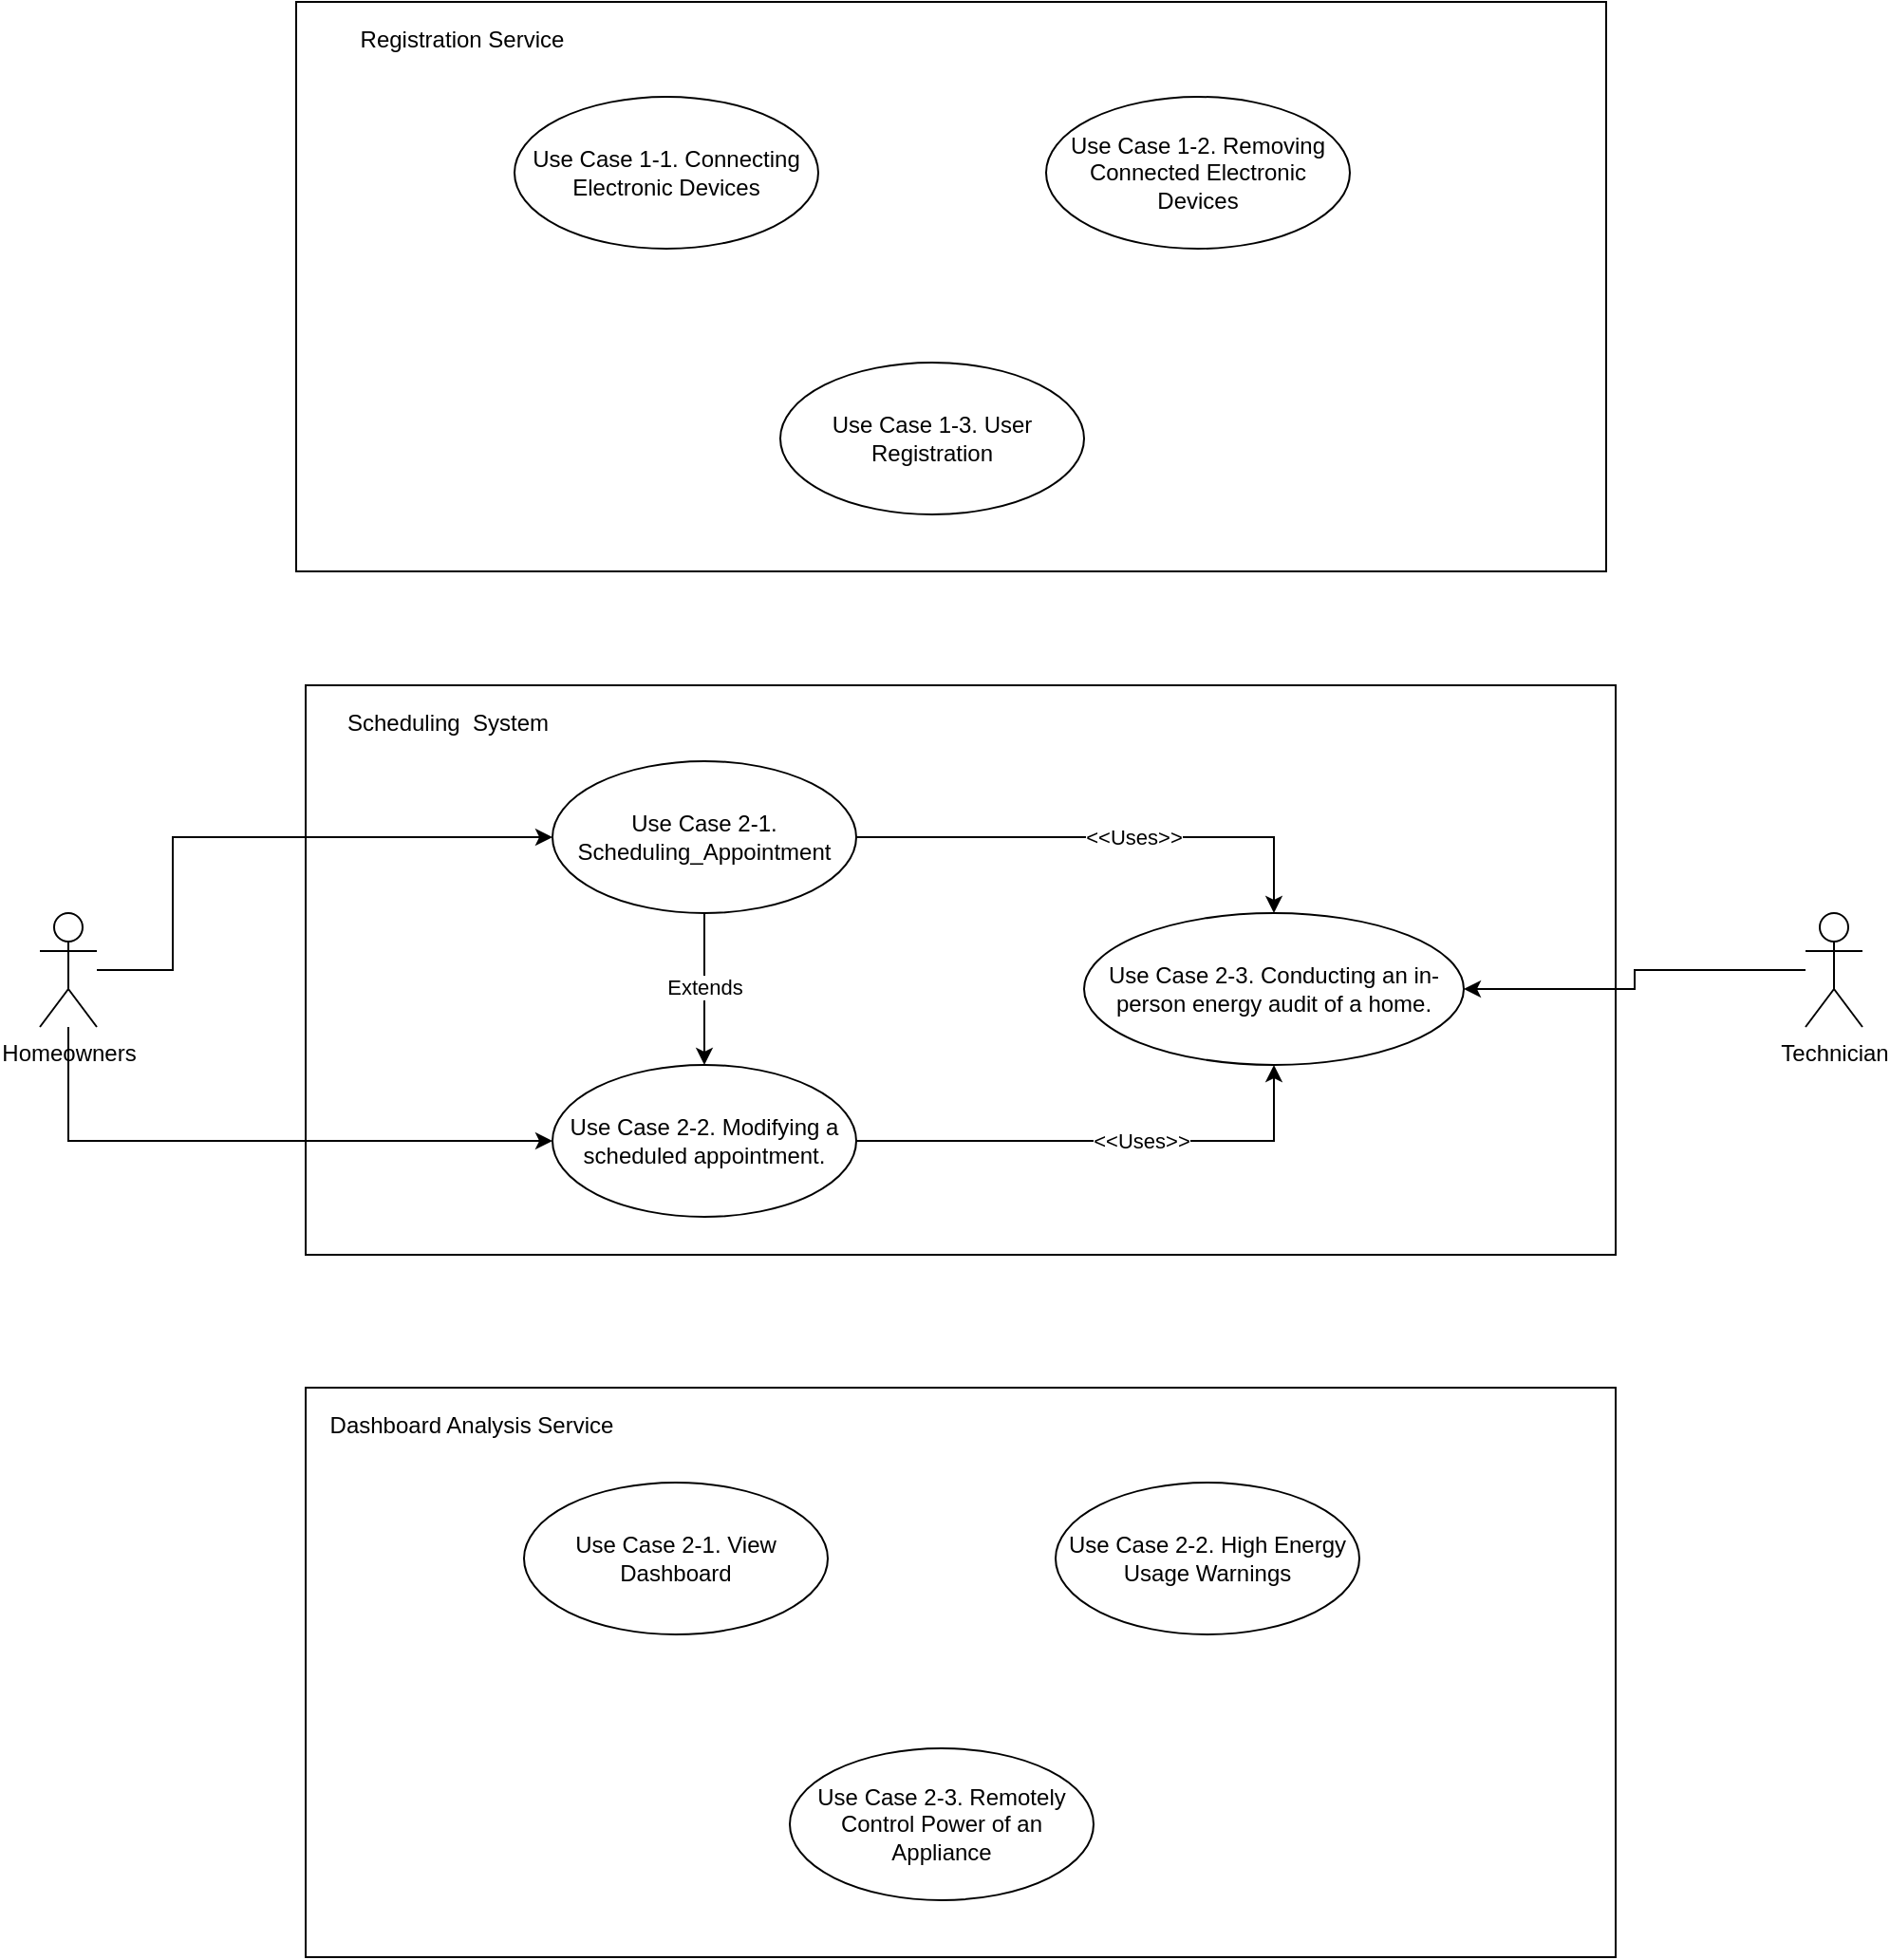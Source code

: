 <mxfile version="21.8.2" type="github">
  <diagram name="Page-1" id="5cqEnjHebfaT1kJGdO-o">
    <mxGraphModel dx="1434" dy="750" grid="1" gridSize="10" guides="1" tooltips="1" connect="1" arrows="1" fold="1" page="1" pageScale="1" pageWidth="1200" pageHeight="1920" math="0" shadow="0">
      <root>
        <mxCell id="0" />
        <mxCell id="1" parent="0" />
        <mxCell id="AM4topthDhh8O_KRF2oz-23" value="" style="rounded=0;whiteSpace=wrap;html=1;" parent="1" vertex="1">
          <mxGeometry x="260" y="420" width="690" height="300" as="geometry" />
        </mxCell>
        <mxCell id="AM4topthDhh8O_KRF2oz-26" style="edgeStyle=orthogonalEdgeStyle;rounded=0;orthogonalLoop=1;jettySize=auto;html=1;entryX=0;entryY=0.5;entryDx=0;entryDy=0;" parent="1" source="AM4topthDhh8O_KRF2oz-1" target="AM4topthDhh8O_KRF2oz-6" edge="1">
          <mxGeometry relative="1" as="geometry">
            <Array as="points">
              <mxPoint x="190" y="570" />
              <mxPoint x="190" y="500" />
            </Array>
          </mxGeometry>
        </mxCell>
        <mxCell id="AM4topthDhh8O_KRF2oz-27" style="edgeStyle=orthogonalEdgeStyle;rounded=0;orthogonalLoop=1;jettySize=auto;html=1;entryX=0;entryY=0.5;entryDx=0;entryDy=0;" parent="1" source="AM4topthDhh8O_KRF2oz-1" target="AM4topthDhh8O_KRF2oz-7" edge="1">
          <mxGeometry relative="1" as="geometry">
            <Array as="points">
              <mxPoint x="135" y="660" />
            </Array>
          </mxGeometry>
        </mxCell>
        <mxCell id="AM4topthDhh8O_KRF2oz-1" value="Homeowners" style="shape=umlActor;verticalLabelPosition=bottom;verticalAlign=top;html=1;outlineConnect=0;" parent="1" vertex="1">
          <mxGeometry x="120" y="540" width="30" height="60" as="geometry" />
        </mxCell>
        <mxCell id="AM4topthDhh8O_KRF2oz-28" style="edgeStyle=orthogonalEdgeStyle;rounded=0;orthogonalLoop=1;jettySize=auto;html=1;entryX=1;entryY=0.5;entryDx=0;entryDy=0;" parent="1" source="AM4topthDhh8O_KRF2oz-2" target="AM4topthDhh8O_KRF2oz-9" edge="1">
          <mxGeometry relative="1" as="geometry" />
        </mxCell>
        <mxCell id="AM4topthDhh8O_KRF2oz-2" value="Technician" style="shape=umlActor;verticalLabelPosition=bottom;verticalAlign=top;html=1;outlineConnect=0;" parent="1" vertex="1">
          <mxGeometry x="1050" y="540" width="30" height="60" as="geometry" />
        </mxCell>
        <mxCell id="AM4topthDhh8O_KRF2oz-10" style="edgeStyle=orthogonalEdgeStyle;rounded=0;orthogonalLoop=1;jettySize=auto;html=1;" parent="1" source="AM4topthDhh8O_KRF2oz-6" target="AM4topthDhh8O_KRF2oz-7" edge="1">
          <mxGeometry relative="1" as="geometry" />
        </mxCell>
        <mxCell id="AM4topthDhh8O_KRF2oz-11" value="Extends" style="edgeLabel;html=1;align=center;verticalAlign=middle;resizable=0;points=[];" parent="AM4topthDhh8O_KRF2oz-10" vertex="1" connectable="0">
          <mxGeometry x="0.077" y="-3" relative="1" as="geometry">
            <mxPoint x="3" y="-4" as="offset" />
          </mxGeometry>
        </mxCell>
        <mxCell id="AM4topthDhh8O_KRF2oz-15" style="edgeStyle=orthogonalEdgeStyle;rounded=0;orthogonalLoop=1;jettySize=auto;html=1;entryX=0.5;entryY=0;entryDx=0;entryDy=0;" parent="1" source="AM4topthDhh8O_KRF2oz-6" target="AM4topthDhh8O_KRF2oz-9" edge="1">
          <mxGeometry relative="1" as="geometry" />
        </mxCell>
        <mxCell id="AM4topthDhh8O_KRF2oz-20" value="&amp;lt;&amp;lt;Uses&amp;gt;&amp;gt;" style="edgeLabel;html=1;align=center;verticalAlign=middle;resizable=0;points=[];" parent="AM4topthDhh8O_KRF2oz-15" vertex="1" connectable="0">
          <mxGeometry x="0.12" relative="1" as="geometry">
            <mxPoint as="offset" />
          </mxGeometry>
        </mxCell>
        <mxCell id="AM4topthDhh8O_KRF2oz-6" value="Use Case 2-1. Scheduling_Appointment" style="ellipse;whiteSpace=wrap;html=1;" parent="1" vertex="1">
          <mxGeometry x="390" y="460" width="160" height="80" as="geometry" />
        </mxCell>
        <mxCell id="AM4topthDhh8O_KRF2oz-16" style="edgeStyle=orthogonalEdgeStyle;rounded=0;orthogonalLoop=1;jettySize=auto;html=1;entryX=0.5;entryY=1;entryDx=0;entryDy=0;" parent="1" source="AM4topthDhh8O_KRF2oz-7" target="AM4topthDhh8O_KRF2oz-9" edge="1">
          <mxGeometry relative="1" as="geometry" />
        </mxCell>
        <mxCell id="AM4topthDhh8O_KRF2oz-21" value="&amp;lt;&amp;lt;Uses&amp;gt;&amp;gt;" style="edgeLabel;html=1;align=center;verticalAlign=middle;resizable=0;points=[];" parent="AM4topthDhh8O_KRF2oz-16" vertex="1" connectable="0">
          <mxGeometry x="0.237" y="2" relative="1" as="geometry">
            <mxPoint x="-11" y="2" as="offset" />
          </mxGeometry>
        </mxCell>
        <mxCell id="AM4topthDhh8O_KRF2oz-7" value="Use Case 2-2. Modifying a scheduled appointment." style="ellipse;whiteSpace=wrap;html=1;" parent="1" vertex="1">
          <mxGeometry x="390" y="620" width="160" height="80" as="geometry" />
        </mxCell>
        <mxCell id="AM4topthDhh8O_KRF2oz-9" value="Use Case 2-3. Conducting an in-person energy audit of a home." style="ellipse;whiteSpace=wrap;html=1;" parent="1" vertex="1">
          <mxGeometry x="670" y="540" width="200" height="80" as="geometry" />
        </mxCell>
        <mxCell id="AM4topthDhh8O_KRF2oz-24" value="Scheduling&amp;nbsp; System" style="text;html=1;strokeColor=none;fillColor=none;align=center;verticalAlign=middle;whiteSpace=wrap;rounded=0;" parent="1" vertex="1">
          <mxGeometry x="280" y="420" width="110" height="40" as="geometry" />
        </mxCell>
        <mxCell id="AM4topthDhh8O_KRF2oz-29" value="" style="rounded=0;whiteSpace=wrap;html=1;" parent="1" vertex="1">
          <mxGeometry x="255" y="60" width="690" height="300" as="geometry" />
        </mxCell>
        <mxCell id="AM4topthDhh8O_KRF2oz-30" value="Use Case 1-1. Connecting Electronic Devices" style="ellipse;whiteSpace=wrap;html=1;" parent="1" vertex="1">
          <mxGeometry x="370" y="110" width="160" height="80" as="geometry" />
        </mxCell>
        <mxCell id="AM4topthDhh8O_KRF2oz-31" value="Use Case 1-2. Removing Connected Electronic Devices" style="ellipse;whiteSpace=wrap;html=1;" parent="1" vertex="1">
          <mxGeometry x="650" y="110" width="160" height="80" as="geometry" />
        </mxCell>
        <mxCell id="AM4topthDhh8O_KRF2oz-32" value="Use Case 1-3. User Registration" style="ellipse;whiteSpace=wrap;html=1;" parent="1" vertex="1">
          <mxGeometry x="510" y="250" width="160" height="80" as="geometry" />
        </mxCell>
        <mxCell id="AM4topthDhh8O_KRF2oz-33" value="Registration Service" style="text;html=1;strokeColor=none;fillColor=none;align=center;verticalAlign=middle;whiteSpace=wrap;rounded=0;" parent="1" vertex="1">
          <mxGeometry x="255" y="60" width="175" height="40" as="geometry" />
        </mxCell>
        <mxCell id="AM4topthDhh8O_KRF2oz-34" value="" style="rounded=0;whiteSpace=wrap;html=1;" parent="1" vertex="1">
          <mxGeometry x="260" y="790" width="690" height="300" as="geometry" />
        </mxCell>
        <mxCell id="AM4topthDhh8O_KRF2oz-35" value="Use Case 2-1. View Dashboard" style="ellipse;whiteSpace=wrap;html=1;" parent="1" vertex="1">
          <mxGeometry x="375" y="840" width="160" height="80" as="geometry" />
        </mxCell>
        <mxCell id="AM4topthDhh8O_KRF2oz-36" value="Use Case 2-2. High Energy Usage Warnings" style="ellipse;whiteSpace=wrap;html=1;" parent="1" vertex="1">
          <mxGeometry x="655" y="840" width="160" height="80" as="geometry" />
        </mxCell>
        <mxCell id="AM4topthDhh8O_KRF2oz-37" value="Use Case 2-3. Remotely Control Power of an Appliance" style="ellipse;whiteSpace=wrap;html=1;" parent="1" vertex="1">
          <mxGeometry x="515" y="980" width="160" height="80" as="geometry" />
        </mxCell>
        <mxCell id="AM4topthDhh8O_KRF2oz-38" value="Dashboard Analysis Service" style="text;html=1;strokeColor=none;fillColor=none;align=center;verticalAlign=middle;whiteSpace=wrap;rounded=0;" parent="1" vertex="1">
          <mxGeometry x="260" y="790" width="175" height="40" as="geometry" />
        </mxCell>
      </root>
    </mxGraphModel>
  </diagram>
</mxfile>
